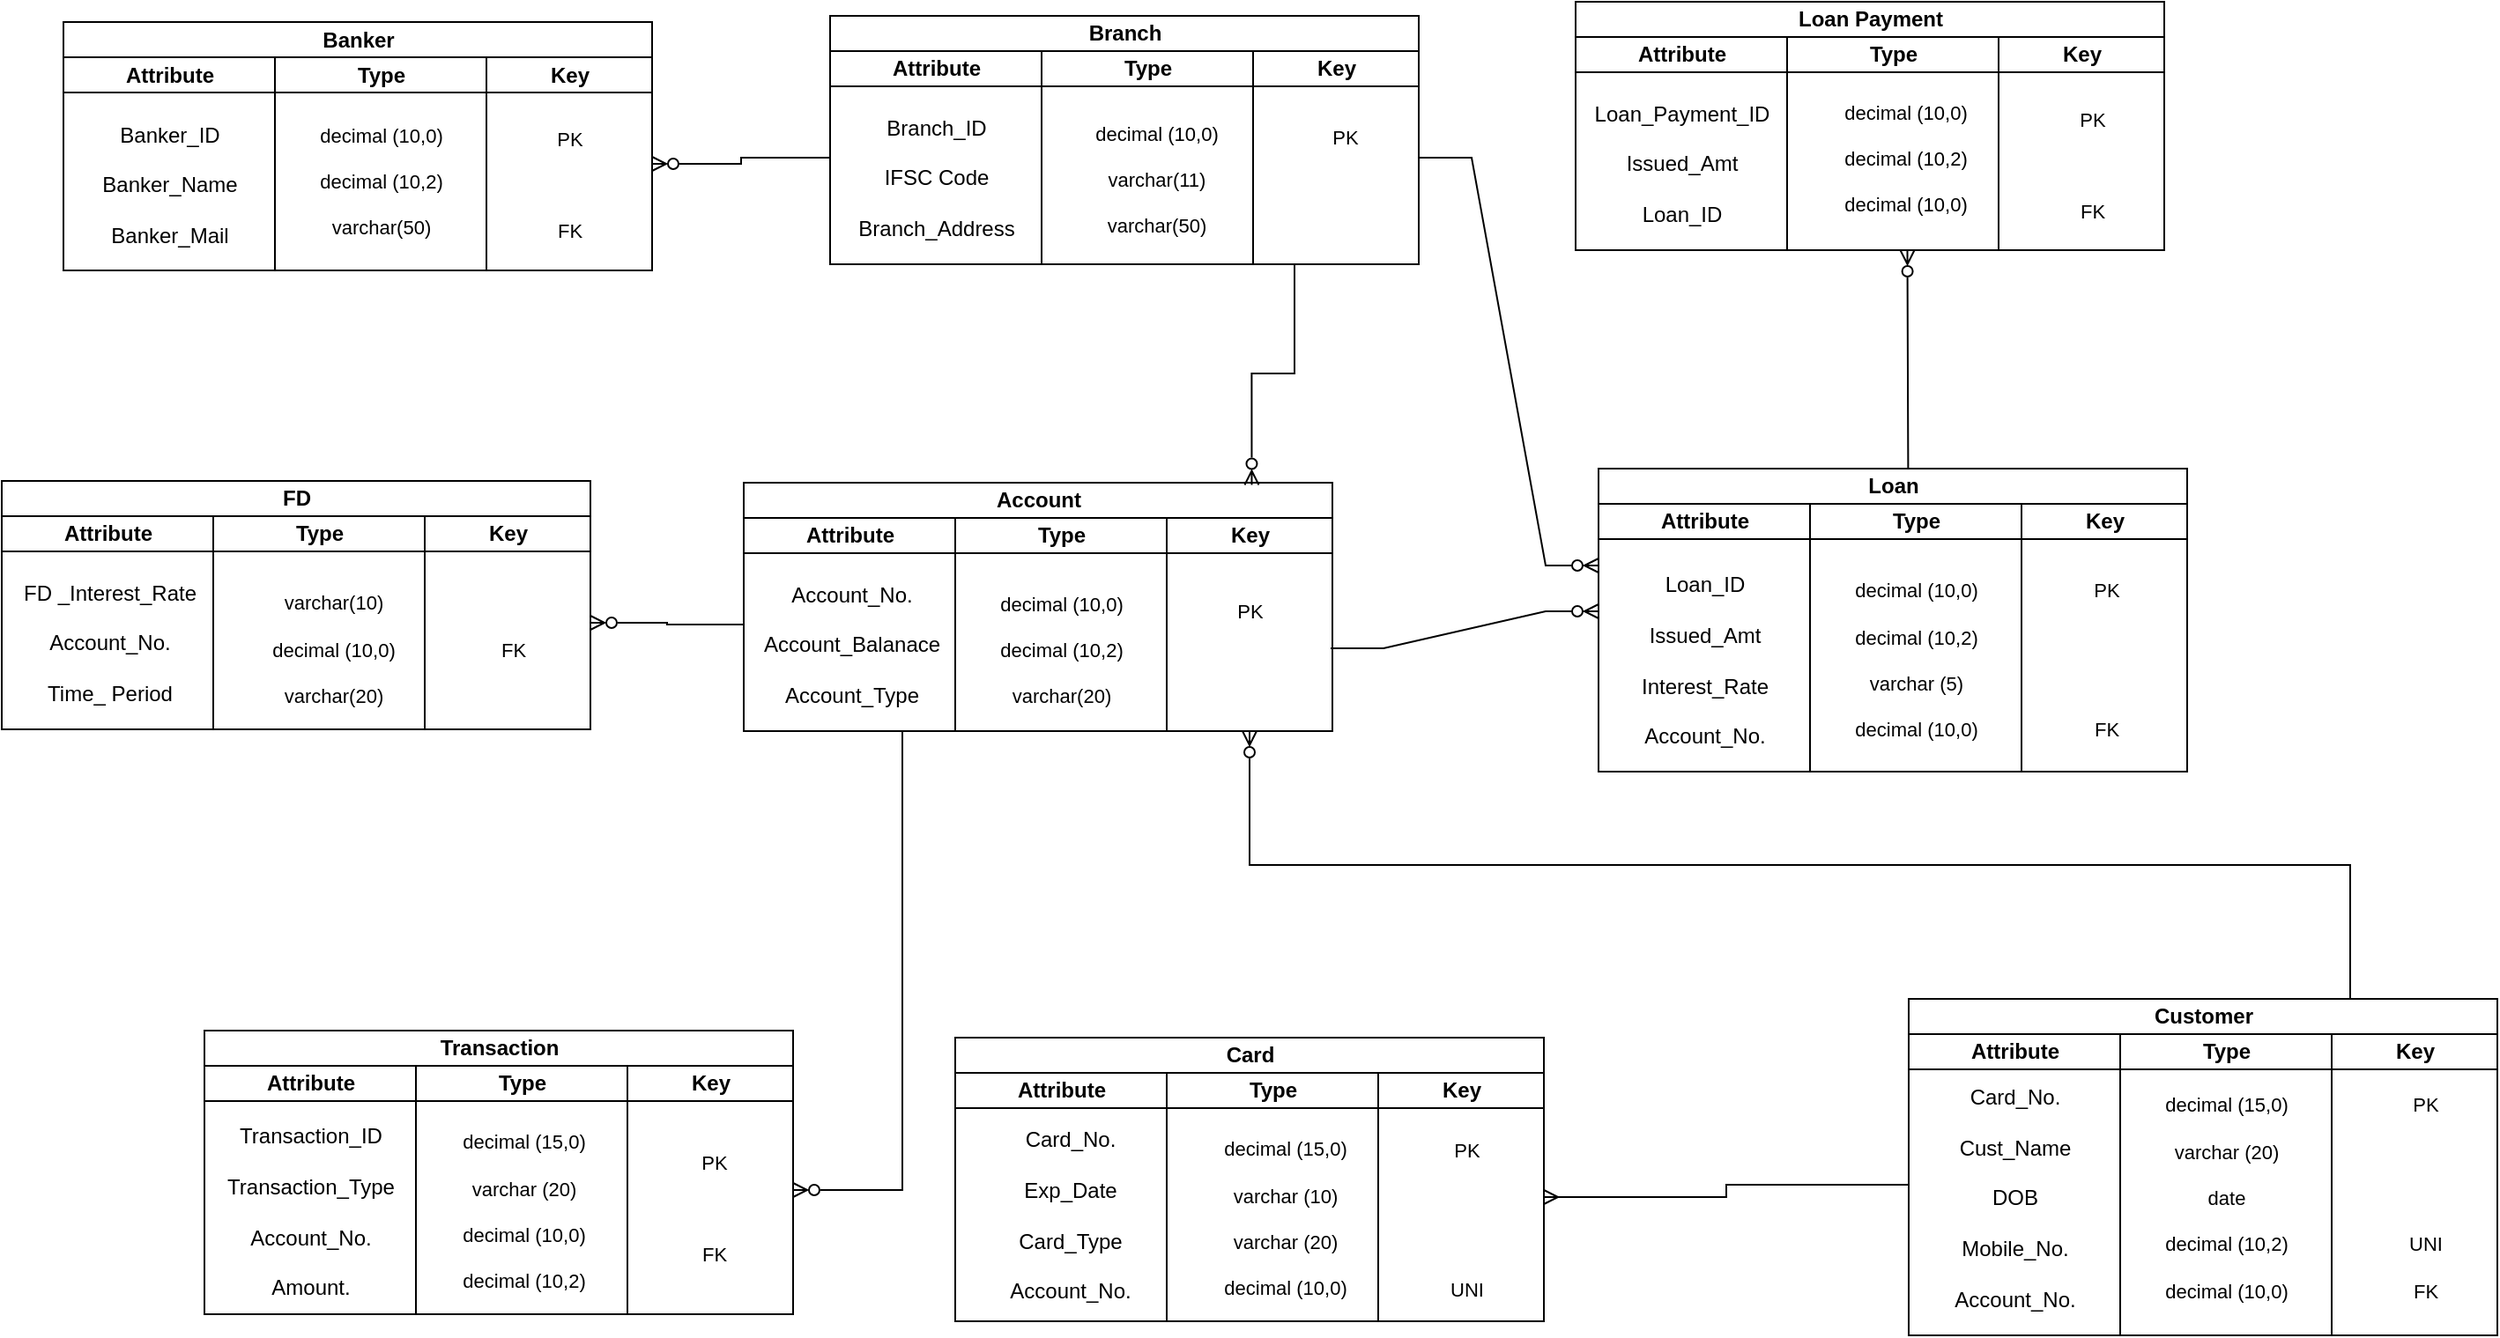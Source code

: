 <mxfile version="24.0.5" type="device">
  <diagram id="C5RBs43oDa-KdzZeNtuy" name="Page-1">
    <mxGraphModel dx="1690" dy="697" grid="0" gridSize="10" guides="1" tooltips="1" connect="1" arrows="1" fold="1" page="0" pageScale="1" pageWidth="827" pageHeight="1169" math="0" shadow="0">
      <root>
        <mxCell id="WIyWlLk6GJQsqaUBKTNV-0" />
        <mxCell id="WIyWlLk6GJQsqaUBKTNV-1" parent="WIyWlLk6GJQsqaUBKTNV-0" />
        <mxCell id="0r7_CNE3_mGVW6OjbmH6-103" style="edgeStyle=orthogonalEdgeStyle;rounded=0;orthogonalLoop=1;jettySize=auto;html=1;exitX=0.75;exitY=0;exitDx=0;exitDy=0;entryX=0.5;entryY=1;entryDx=0;entryDy=0;endArrow=ERzeroToMany;endFill=0;" parent="WIyWlLk6GJQsqaUBKTNV-1" source="0r7_CNE3_mGVW6OjbmH6-127" target="0r7_CNE3_mGVW6OjbmH6-98" edge="1">
          <mxGeometry relative="1" as="geometry">
            <mxPoint x="1058.0" y="590" as="sourcePoint" />
          </mxGeometry>
        </mxCell>
        <mxCell id="eulJS1z6C6hF32rQPu2G-5" value="" style="edgeStyle=entityRelationEdgeStyle;fontSize=12;html=1;endArrow=ERzeroToMany;endFill=1;rounded=0;entryX=0;entryY=0.5;entryDx=0;entryDy=0;exitX=1;exitY=0.5;exitDx=0;exitDy=0;" parent="WIyWlLk6GJQsqaUBKTNV-1" source="0r7_CNE3_mGVW6OjbmH6-78" edge="1">
          <mxGeometry width="100" height="100" relative="1" as="geometry">
            <mxPoint x="669" y="105" as="sourcePoint" />
            <mxPoint x="800" y="335.0" as="targetPoint" />
          </mxGeometry>
        </mxCell>
        <mxCell id="eulJS1z6C6hF32rQPu2G-9" value="" style="edgeStyle=entityRelationEdgeStyle;fontSize=12;html=1;endArrow=ERzeroToMany;endFill=1;rounded=0;entryX=0;entryY=0.5;entryDx=0;entryDy=0;" parent="WIyWlLk6GJQsqaUBKTNV-1" edge="1">
          <mxGeometry width="100" height="100" relative="1" as="geometry">
            <mxPoint x="648" y="382" as="sourcePoint" />
            <mxPoint x="800" y="361" as="targetPoint" />
            <Array as="points">
              <mxPoint x="530" y="430" />
              <mxPoint x="450" y="340" />
            </Array>
          </mxGeometry>
        </mxCell>
        <mxCell id="0r7_CNE3_mGVW6OjbmH6-21" style="edgeStyle=orthogonalEdgeStyle;rounded=0;orthogonalLoop=1;jettySize=auto;html=1;exitX=1;exitY=0.5;exitDx=0;exitDy=0;entryX=0.75;entryY=1;entryDx=0;entryDy=0;endArrow=ERzeroToMany;endFill=0;" parent="WIyWlLk6GJQsqaUBKTNV-1" edge="1">
          <mxGeometry relative="1" as="geometry">
            <mxPoint x="952.0" y="309" as="sourcePoint" />
            <mxPoint x="975.25" y="156" as="targetPoint" />
          </mxGeometry>
        </mxCell>
        <mxCell id="0r7_CNE3_mGVW6OjbmH6-69" value="Banker" style="swimlane;childLayout=stackLayout;resizeParent=1;resizeParentMax=0;startSize=20;html=1;" parent="WIyWlLk6GJQsqaUBKTNV-1" vertex="1">
          <mxGeometry x="-71" y="26.5" width="334" height="141" as="geometry" />
        </mxCell>
        <mxCell id="0r7_CNE3_mGVW6OjbmH6-70" value="Attribute" style="swimlane;startSize=20;html=1;" parent="0r7_CNE3_mGVW6OjbmH6-69" vertex="1">
          <mxGeometry y="20" width="120" height="121" as="geometry" />
        </mxCell>
        <mxCell id="0r7_CNE3_mGVW6OjbmH6-73" value="Banker_ID&lt;br style=&quot;border-color: var(--border-color);&quot;&gt;&lt;br style=&quot;border-color: var(--border-color);&quot;&gt;Banker_Name&lt;br style=&quot;border-color: var(--border-color);&quot;&gt;&lt;br style=&quot;border-color: var(--border-color);&quot;&gt;Banker_Mail" style="text;html=1;align=center;verticalAlign=middle;resizable=0;points=[];autosize=1;strokeColor=none;fillColor=none;" parent="0r7_CNE3_mGVW6OjbmH6-70" vertex="1">
          <mxGeometry x="12.5" y="30" width="95" height="84" as="geometry" />
        </mxCell>
        <mxCell id="0r7_CNE3_mGVW6OjbmH6-71" value="Type" style="swimlane;startSize=20;html=1;" parent="0r7_CNE3_mGVW6OjbmH6-69" vertex="1">
          <mxGeometry x="120" y="20" width="120" height="121" as="geometry" />
        </mxCell>
        <mxCell id="0r7_CNE3_mGVW6OjbmH6-137" value="decimal (10,0)&lt;br&gt;&lt;br&gt;decimal (10,2)&lt;br&gt;&lt;br&gt;varchar(50)" style="text;html=1;align=center;verticalAlign=middle;resizable=0;points=[];autosize=1;strokeColor=none;fillColor=none;fontSize=11;fontFamily=Helvetica;fontColor=default;" parent="0r7_CNE3_mGVW6OjbmH6-71" vertex="1">
          <mxGeometry x="16" y="31.5" width="88" height="78" as="geometry" />
        </mxCell>
        <mxCell id="0r7_CNE3_mGVW6OjbmH6-72" value="Key" style="swimlane;startSize=20;html=1;" parent="0r7_CNE3_mGVW6OjbmH6-69" vertex="1">
          <mxGeometry x="240" y="20" width="94" height="121" as="geometry" />
        </mxCell>
        <mxCell id="0r7_CNE3_mGVW6OjbmH6-138" value="PK&lt;br&gt;&lt;br&gt;&lt;br&gt;&lt;br&gt;FK" style="text;html=1;align=center;verticalAlign=middle;resizable=0;points=[];autosize=1;strokeColor=none;fillColor=none;fontSize=11;fontFamily=Helvetica;fontColor=default;" parent="0r7_CNE3_mGVW6OjbmH6-72" vertex="1">
          <mxGeometry x="30.5" y="34" width="33" height="77" as="geometry" />
        </mxCell>
        <mxCell id="0r7_CNE3_mGVW6OjbmH6-74" value="Branch" style="swimlane;childLayout=stackLayout;resizeParent=1;resizeParentMax=0;startSize=20;html=1;" parent="WIyWlLk6GJQsqaUBKTNV-1" vertex="1">
          <mxGeometry x="364" y="23" width="334" height="141" as="geometry" />
        </mxCell>
        <mxCell id="0r7_CNE3_mGVW6OjbmH6-75" value="Attribute" style="swimlane;startSize=20;html=1;" parent="0r7_CNE3_mGVW6OjbmH6-74" vertex="1">
          <mxGeometry y="20" width="120" height="121" as="geometry" />
        </mxCell>
        <mxCell id="0r7_CNE3_mGVW6OjbmH6-76" value="&lt;span style=&quot;border-color: var(--border-color);&quot;&gt;&lt;font style=&quot;border-color: var(--border-color);&quot;&gt;Branch_ID&lt;/font&gt;&lt;/span&gt;&lt;br style=&quot;border-color: var(--border-color);&quot;&gt;&lt;br style=&quot;border-color: var(--border-color);&quot;&gt;IFSC Code&lt;br style=&quot;border-color: var(--border-color);&quot;&gt;&lt;br style=&quot;border-color: var(--border-color);&quot;&gt;Branch_Address" style="text;html=1;align=center;verticalAlign=middle;resizable=0;points=[];autosize=1;strokeColor=none;fillColor=none;" parent="0r7_CNE3_mGVW6OjbmH6-75" vertex="1">
          <mxGeometry x="6.5" y="31" width="107" height="82" as="geometry" />
        </mxCell>
        <mxCell id="0r7_CNE3_mGVW6OjbmH6-77" value="Type" style="swimlane;startSize=20;html=1;" parent="0r7_CNE3_mGVW6OjbmH6-74" vertex="1">
          <mxGeometry x="120" y="20" width="120" height="121" as="geometry" />
        </mxCell>
        <mxCell id="0r7_CNE3_mGVW6OjbmH6-139" value="decimal (10,0)&lt;br style=&quot;border-color: var(--border-color);&quot;&gt;&lt;br style=&quot;border-color: var(--border-color);&quot;&gt;varchar(11)&lt;br style=&quot;border-color: var(--border-color);&quot;&gt;&lt;br style=&quot;border-color: var(--border-color);&quot;&gt;varchar(50)" style="text;html=1;align=center;verticalAlign=middle;resizable=0;points=[];autosize=1;strokeColor=none;fillColor=none;fontSize=11;fontFamily=Helvetica;fontColor=default;" parent="0r7_CNE3_mGVW6OjbmH6-77" vertex="1">
          <mxGeometry x="21" y="33.5" width="88" height="78" as="geometry" />
        </mxCell>
        <mxCell id="0r7_CNE3_mGVW6OjbmH6-78" value="Key" style="swimlane;startSize=20;html=1;" parent="0r7_CNE3_mGVW6OjbmH6-74" vertex="1">
          <mxGeometry x="240" y="20" width="94" height="121" as="geometry" />
        </mxCell>
        <mxCell id="0r7_CNE3_mGVW6OjbmH6-140" value="PK" style="text;html=1;align=center;verticalAlign=middle;resizable=0;points=[];autosize=1;strokeColor=none;fillColor=none;fontSize=11;fontFamily=Helvetica;fontColor=default;" parent="0r7_CNE3_mGVW6OjbmH6-78" vertex="1">
          <mxGeometry x="35" y="36.5" width="33" height="25" as="geometry" />
        </mxCell>
        <mxCell id="0r7_CNE3_mGVW6OjbmH6-81" style="edgeStyle=orthogonalEdgeStyle;rounded=0;orthogonalLoop=1;jettySize=auto;html=1;exitX=0;exitY=0.5;exitDx=0;exitDy=0;entryX=1;entryY=0.5;entryDx=0;entryDy=0;endArrow=ERzeroToMany;endFill=0;" parent="WIyWlLk6GJQsqaUBKTNV-1" source="0r7_CNE3_mGVW6OjbmH6-75" target="0r7_CNE3_mGVW6OjbmH6-72" edge="1">
          <mxGeometry relative="1" as="geometry" />
        </mxCell>
        <mxCell id="0r7_CNE3_mGVW6OjbmH6-82" value="Loan Payment" style="swimlane;childLayout=stackLayout;resizeParent=1;resizeParentMax=0;startSize=20;html=1;" parent="WIyWlLk6GJQsqaUBKTNV-1" vertex="1">
          <mxGeometry x="787" y="15" width="334" height="141" as="geometry" />
        </mxCell>
        <mxCell id="0r7_CNE3_mGVW6OjbmH6-83" value="Attribute" style="swimlane;startSize=20;html=1;" parent="0r7_CNE3_mGVW6OjbmH6-82" vertex="1">
          <mxGeometry y="20" width="120" height="121" as="geometry" />
        </mxCell>
        <mxCell id="0r7_CNE3_mGVW6OjbmH6-84" value="&lt;span style=&quot;border-color: var(--border-color);&quot;&gt;Loan_Payment_ID&lt;/span&gt;&lt;br style=&quot;border-color: var(--border-color);&quot;&gt;&lt;br style=&quot;border-color: var(--border-color);&quot;&gt;Issued_Amt&lt;br style=&quot;border-color: var(--border-color);&quot;&gt;&lt;br style=&quot;border-color: var(--border-color);&quot;&gt;Loan_ID" style="text;html=1;align=center;verticalAlign=middle;resizable=0;points=[];autosize=1;strokeColor=none;fillColor=none;" parent="0r7_CNE3_mGVW6OjbmH6-83" vertex="1">
          <mxGeometry x="1.5" y="31" width="117" height="82" as="geometry" />
        </mxCell>
        <mxCell id="0r7_CNE3_mGVW6OjbmH6-85" value="Type" style="swimlane;startSize=20;html=1;" parent="0r7_CNE3_mGVW6OjbmH6-82" vertex="1">
          <mxGeometry x="120" y="20" width="120" height="121" as="geometry" />
        </mxCell>
        <mxCell id="0r7_CNE3_mGVW6OjbmH6-141" value="decimal (10,0)&lt;br style=&quot;border-color: var(--border-color);&quot;&gt;&lt;br style=&quot;border-color: var(--border-color);&quot;&gt;decimal (10,2)&lt;br style=&quot;border-color: var(--border-color);&quot;&gt;&lt;br style=&quot;border-color: var(--border-color);&quot;&gt;decimal (10,0)" style="text;html=1;align=center;verticalAlign=middle;resizable=0;points=[];autosize=1;strokeColor=none;fillColor=none;fontSize=11;fontFamily=Helvetica;fontColor=default;" parent="0r7_CNE3_mGVW6OjbmH6-85" vertex="1">
          <mxGeometry x="23" y="29.5" width="88" height="78" as="geometry" />
        </mxCell>
        <mxCell id="0r7_CNE3_mGVW6OjbmH6-86" value="Key" style="swimlane;startSize=20;html=1;" parent="0r7_CNE3_mGVW6OjbmH6-82" vertex="1">
          <mxGeometry x="240" y="20" width="94" height="121" as="geometry" />
        </mxCell>
        <mxCell id="0r7_CNE3_mGVW6OjbmH6-144" value="PK&lt;br style=&quot;border-color: var(--border-color);&quot;&gt;&lt;br style=&quot;border-color: var(--border-color);&quot;&gt;&lt;br style=&quot;border-color: var(--border-color);&quot;&gt;&lt;br style=&quot;border-color: var(--border-color);&quot;&gt;FK" style="text;html=1;align=center;verticalAlign=middle;resizable=0;points=[];autosize=1;strokeColor=none;fillColor=none;fontSize=11;fontFamily=Helvetica;fontColor=default;" parent="0r7_CNE3_mGVW6OjbmH6-86" vertex="1">
          <mxGeometry x="36" y="34" width="33" height="77" as="geometry" />
        </mxCell>
        <mxCell id="0r7_CNE3_mGVW6OjbmH6-87" value="FD" style="swimlane;childLayout=stackLayout;resizeParent=1;resizeParentMax=0;startSize=20;html=1;" parent="WIyWlLk6GJQsqaUBKTNV-1" vertex="1">
          <mxGeometry x="-106" y="287" width="334" height="141" as="geometry" />
        </mxCell>
        <mxCell id="0r7_CNE3_mGVW6OjbmH6-88" value="Attribute" style="swimlane;startSize=20;html=1;" parent="0r7_CNE3_mGVW6OjbmH6-87" vertex="1">
          <mxGeometry y="20" width="120" height="121" as="geometry" />
        </mxCell>
        <mxCell id="0r7_CNE3_mGVW6OjbmH6-89" value="FD _Interest_Rate&lt;br style=&quot;border-color: var(--border-color);&quot;&gt;&lt;br style=&quot;border-color: var(--border-color);&quot;&gt;Account_No.&lt;br style=&quot;border-color: var(--border-color);&quot;&gt;&lt;br style=&quot;border-color: var(--border-color);&quot;&gt;Time_ Period" style="text;html=1;align=center;verticalAlign=middle;resizable=0;points=[];autosize=1;strokeColor=none;fillColor=none;" parent="0r7_CNE3_mGVW6OjbmH6-88" vertex="1">
          <mxGeometry x="2.5" y="30" width="116" height="84" as="geometry" />
        </mxCell>
        <mxCell id="0r7_CNE3_mGVW6OjbmH6-90" value="Type" style="swimlane;startSize=20;html=1;" parent="0r7_CNE3_mGVW6OjbmH6-87" vertex="1">
          <mxGeometry x="120" y="20" width="120" height="121" as="geometry" />
        </mxCell>
        <mxCell id="0r7_CNE3_mGVW6OjbmH6-153" value="&lt;br style=&quot;border-color: var(--border-color);&quot;&gt;varchar(10)&lt;br&gt;&lt;br style=&quot;border-color: var(--border-color);&quot;&gt;decimal (10,0)&lt;br&gt;&lt;br style=&quot;border-color: var(--border-color);&quot;&gt;varchar(20)" style="text;html=1;align=center;verticalAlign=middle;resizable=0;points=[];autosize=1;strokeColor=none;fillColor=none;fontSize=11;fontFamily=Helvetica;fontColor=default;" parent="0r7_CNE3_mGVW6OjbmH6-90" vertex="1">
          <mxGeometry x="23.5" y="23" width="88" height="91" as="geometry" />
        </mxCell>
        <mxCell id="0r7_CNE3_mGVW6OjbmH6-91" value="Key" style="swimlane;startSize=20;html=1;" parent="0r7_CNE3_mGVW6OjbmH6-87" vertex="1">
          <mxGeometry x="240" y="20" width="94" height="121" as="geometry" />
        </mxCell>
        <mxCell id="0r7_CNE3_mGVW6OjbmH6-154" value="FK" style="text;html=1;align=center;verticalAlign=middle;resizable=0;points=[];autosize=1;strokeColor=none;fillColor=none;fontSize=11;fontFamily=Helvetica;fontColor=default;" parent="0r7_CNE3_mGVW6OjbmH6-91" vertex="1">
          <mxGeometry x="34" y="63.5" width="32" height="25" as="geometry" />
        </mxCell>
        <mxCell id="0r7_CNE3_mGVW6OjbmH6-94" value="Account" style="swimlane;childLayout=stackLayout;resizeParent=1;resizeParentMax=0;startSize=20;html=1;" parent="WIyWlLk6GJQsqaUBKTNV-1" vertex="1">
          <mxGeometry x="315" y="288" width="334" height="141" as="geometry" />
        </mxCell>
        <mxCell id="0r7_CNE3_mGVW6OjbmH6-95" value="Attribute" style="swimlane;startSize=20;html=1;" parent="0r7_CNE3_mGVW6OjbmH6-94" vertex="1">
          <mxGeometry y="20" width="120" height="121" as="geometry" />
        </mxCell>
        <mxCell id="0r7_CNE3_mGVW6OjbmH6-96" value="&lt;span style=&quot;border-color: var(--border-color);&quot;&gt;Account_No&lt;/span&gt;.&lt;br style=&quot;border-color: var(--border-color);&quot;&gt;&lt;br style=&quot;border-color: var(--border-color);&quot;&gt;Account_Balanace&lt;br style=&quot;border-color: var(--border-color);&quot;&gt;&lt;br style=&quot;border-color: var(--border-color);&quot;&gt;Account_Type" style="text;html=1;align=center;verticalAlign=middle;resizable=0;points=[];autosize=1;strokeColor=none;fillColor=none;" parent="0r7_CNE3_mGVW6OjbmH6-95" vertex="1">
          <mxGeometry x="1.5" y="31" width="118" height="82" as="geometry" />
        </mxCell>
        <mxCell id="0r7_CNE3_mGVW6OjbmH6-97" value="Type" style="swimlane;startSize=20;html=1;" parent="0r7_CNE3_mGVW6OjbmH6-94" vertex="1">
          <mxGeometry x="120" y="20" width="120" height="121" as="geometry" />
        </mxCell>
        <mxCell id="0r7_CNE3_mGVW6OjbmH6-149" value="decimal (10,0)&lt;br style=&quot;border-color: var(--border-color);&quot;&gt;&lt;br style=&quot;border-color: var(--border-color);&quot;&gt;decimal (10,2)&lt;br style=&quot;border-color: var(--border-color);&quot;&gt;&lt;br style=&quot;border-color: var(--border-color);&quot;&gt;varchar(20)" style="text;html=1;align=center;verticalAlign=middle;resizable=0;points=[];autosize=1;strokeColor=none;fillColor=none;fontSize=11;fontFamily=Helvetica;fontColor=default;" parent="0r7_CNE3_mGVW6OjbmH6-97" vertex="1">
          <mxGeometry x="16" y="36" width="88" height="78" as="geometry" />
        </mxCell>
        <mxCell id="0r7_CNE3_mGVW6OjbmH6-98" value="Key" style="swimlane;startSize=20;html=1;" parent="0r7_CNE3_mGVW6OjbmH6-94" vertex="1">
          <mxGeometry x="240" y="20" width="94" height="121" as="geometry" />
        </mxCell>
        <mxCell id="0r7_CNE3_mGVW6OjbmH6-150" value="PK" style="text;html=1;align=center;verticalAlign=middle;resizable=0;points=[];autosize=1;strokeColor=none;fillColor=none;fontSize=11;fontFamily=Helvetica;fontColor=default;" parent="0r7_CNE3_mGVW6OjbmH6-98" vertex="1">
          <mxGeometry x="30.5" y="40" width="33" height="25" as="geometry" />
        </mxCell>
        <mxCell id="0r7_CNE3_mGVW6OjbmH6-99" style="edgeStyle=orthogonalEdgeStyle;rounded=0;orthogonalLoop=1;jettySize=auto;html=1;exitX=0.25;exitY=1;exitDx=0;exitDy=0;entryX=0.863;entryY=0.009;entryDx=0;entryDy=0;entryPerimeter=0;endArrow=ERzeroToMany;endFill=0;" parent="WIyWlLk6GJQsqaUBKTNV-1" source="0r7_CNE3_mGVW6OjbmH6-78" target="0r7_CNE3_mGVW6OjbmH6-94" edge="1">
          <mxGeometry relative="1" as="geometry" />
        </mxCell>
        <mxCell id="0r7_CNE3_mGVW6OjbmH6-106" style="edgeStyle=orthogonalEdgeStyle;rounded=0;orthogonalLoop=1;jettySize=auto;html=1;exitX=0;exitY=0.5;exitDx=0;exitDy=0;entryX=1;entryY=0.5;entryDx=0;entryDy=0;endArrow=ERzeroToMany;endFill=0;" parent="WIyWlLk6GJQsqaUBKTNV-1" source="0r7_CNE3_mGVW6OjbmH6-95" target="0r7_CNE3_mGVW6OjbmH6-91" edge="1">
          <mxGeometry relative="1" as="geometry" />
        </mxCell>
        <mxCell id="0r7_CNE3_mGVW6OjbmH6-109" value="Loan" style="swimlane;childLayout=stackLayout;resizeParent=1;resizeParentMax=0;startSize=20;html=1;" parent="WIyWlLk6GJQsqaUBKTNV-1" vertex="1">
          <mxGeometry x="800" y="280" width="334" height="172" as="geometry" />
        </mxCell>
        <mxCell id="0r7_CNE3_mGVW6OjbmH6-110" value="Attribute" style="swimlane;startSize=20;html=1;" parent="0r7_CNE3_mGVW6OjbmH6-109" vertex="1">
          <mxGeometry y="20" width="120" height="152" as="geometry" />
        </mxCell>
        <mxCell id="0r7_CNE3_mGVW6OjbmH6-111" value="&lt;span style=&quot;border-color: var(--border-color);&quot;&gt;Loan_ID&lt;/span&gt;&lt;br style=&quot;border-color: var(--border-color);&quot;&gt;&lt;br style=&quot;border-color: var(--border-color);&quot;&gt;Issued_Amt&lt;br style=&quot;border-color: var(--border-color);&quot;&gt;&lt;br style=&quot;border-color: var(--border-color);&quot;&gt;Interest_Rate&lt;br style=&quot;border-color: var(--border-color);&quot;&gt;&lt;br style=&quot;border-color: var(--border-color);&quot;&gt;Account_No." style="text;html=1;align=center;verticalAlign=middle;resizable=0;points=[];autosize=1;strokeColor=none;fillColor=none;" parent="0r7_CNE3_mGVW6OjbmH6-110" vertex="1">
          <mxGeometry x="15" y="34" width="90" height="110" as="geometry" />
        </mxCell>
        <mxCell id="0r7_CNE3_mGVW6OjbmH6-112" value="Type" style="swimlane;startSize=20;html=1;" parent="0r7_CNE3_mGVW6OjbmH6-109" vertex="1">
          <mxGeometry x="120" y="20" width="120" height="152" as="geometry" />
        </mxCell>
        <mxCell id="0r7_CNE3_mGVW6OjbmH6-145" value="decimal (10,0)&lt;br style=&quot;border-color: var(--border-color);&quot;&gt;&lt;br style=&quot;border-color: var(--border-color);&quot;&gt;decimal (10,2)&lt;br&gt;&lt;br&gt;varchar (5)&lt;br style=&quot;border-color: var(--border-color);&quot;&gt;&lt;br style=&quot;border-color: var(--border-color);&quot;&gt;decimal (10,0)" style="text;html=1;align=center;verticalAlign=middle;resizable=0;points=[];autosize=1;strokeColor=none;fillColor=none;fontSize=11;fontFamily=Helvetica;fontColor=default;" parent="0r7_CNE3_mGVW6OjbmH6-112" vertex="1">
          <mxGeometry x="16" y="36.5" width="88" height="104" as="geometry" />
        </mxCell>
        <mxCell id="0r7_CNE3_mGVW6OjbmH6-113" value="Key" style="swimlane;startSize=20;html=1;" parent="0r7_CNE3_mGVW6OjbmH6-109" vertex="1">
          <mxGeometry x="240" y="20" width="94" height="152" as="geometry" />
        </mxCell>
        <mxCell id="0r7_CNE3_mGVW6OjbmH6-146" value="PK&lt;br style=&quot;border-color: var(--border-color);&quot;&gt;&lt;br style=&quot;border-color: var(--border-color);&quot;&gt;&lt;br style=&quot;border-color: var(--border-color);&quot;&gt;&lt;br&gt;&lt;br&gt;&lt;br style=&quot;border-color: var(--border-color);&quot;&gt;FK" style="text;html=1;align=center;verticalAlign=middle;resizable=0;points=[];autosize=1;strokeColor=none;fillColor=none;fontSize=11;fontFamily=Helvetica;fontColor=default;" parent="0r7_CNE3_mGVW6OjbmH6-113" vertex="1">
          <mxGeometry x="31" y="37.5" width="33" height="103" as="geometry" />
        </mxCell>
        <mxCell id="0r7_CNE3_mGVW6OjbmH6-114" value="Transaction" style="swimlane;childLayout=stackLayout;resizeParent=1;resizeParentMax=0;startSize=20;html=1;" parent="WIyWlLk6GJQsqaUBKTNV-1" vertex="1">
          <mxGeometry x="9" y="599" width="334" height="161" as="geometry" />
        </mxCell>
        <mxCell id="0r7_CNE3_mGVW6OjbmH6-115" value="Attribute" style="swimlane;startSize=20;html=1;" parent="0r7_CNE3_mGVW6OjbmH6-114" vertex="1">
          <mxGeometry y="20" width="120" height="141" as="geometry" />
        </mxCell>
        <mxCell id="0r7_CNE3_mGVW6OjbmH6-116" value="Transaction_ID&lt;br&gt;&lt;br style=&quot;border-color: var(--border-color);&quot;&gt;Transaction_Type&lt;br style=&quot;border-color: var(--border-color);&quot;&gt;&lt;br style=&quot;border-color: var(--border-color);&quot;&gt;Account_No.&lt;br style=&quot;border-color: var(--border-color);&quot;&gt;&lt;br style=&quot;border-color: var(--border-color);&quot;&gt;Amount." style="text;html=1;align=center;verticalAlign=middle;resizable=0;points=[];autosize=1;strokeColor=none;fillColor=none;" parent="0r7_CNE3_mGVW6OjbmH6-115" vertex="1">
          <mxGeometry x="3.5" y="26" width="113" height="113" as="geometry" />
        </mxCell>
        <mxCell id="0r7_CNE3_mGVW6OjbmH6-117" value="Type" style="swimlane;startSize=20;html=1;" parent="0r7_CNE3_mGVW6OjbmH6-114" vertex="1">
          <mxGeometry x="120" y="20" width="120" height="141" as="geometry" />
        </mxCell>
        <mxCell id="0r7_CNE3_mGVW6OjbmH6-155" value="decimal (15,0)&lt;br style=&quot;border-color: var(--border-color);&quot;&gt;&lt;br style=&quot;border-color: var(--border-color);&quot;&gt;varchar (20)&lt;br style=&quot;border-color: var(--border-color);&quot;&gt;&lt;br style=&quot;border-color: var(--border-color);&quot;&gt;decimal (10,0)&lt;br style=&quot;border-color: var(--border-color);&quot;&gt;&lt;br style=&quot;border-color: var(--border-color);&quot;&gt;decimal (10,2)" style="text;html=1;align=center;verticalAlign=middle;resizable=0;points=[];autosize=1;strokeColor=none;fillColor=none;fontSize=11;fontFamily=Helvetica;fontColor=default;" parent="0r7_CNE3_mGVW6OjbmH6-117" vertex="1">
          <mxGeometry x="16.5" y="30.5" width="88" height="104" as="geometry" />
        </mxCell>
        <mxCell id="0r7_CNE3_mGVW6OjbmH6-118" value="Key" style="swimlane;startSize=20;html=1;" parent="0r7_CNE3_mGVW6OjbmH6-114" vertex="1">
          <mxGeometry x="240" y="20" width="94" height="141" as="geometry" />
        </mxCell>
        <mxCell id="0r7_CNE3_mGVW6OjbmH6-157" value="PK&lt;br style=&quot;border-color: var(--border-color);&quot;&gt;&lt;br style=&quot;border-color: var(--border-color);&quot;&gt;&lt;br style=&quot;border-color: var(--border-color);&quot;&gt;&lt;br style=&quot;border-color: var(--border-color);&quot;&gt;FK&lt;br style=&quot;border-color: var(--border-color);&quot;&gt;" style="text;html=1;align=center;verticalAlign=middle;resizable=0;points=[];autosize=1;strokeColor=none;fillColor=none;fontSize=11;fontFamily=Helvetica;fontColor=default;" parent="0r7_CNE3_mGVW6OjbmH6-118" vertex="1">
          <mxGeometry x="32" y="42" width="33" height="77" as="geometry" />
        </mxCell>
        <mxCell id="0r7_CNE3_mGVW6OjbmH6-119" style="edgeStyle=orthogonalEdgeStyle;rounded=0;orthogonalLoop=1;jettySize=auto;html=1;exitX=0.75;exitY=1;exitDx=0;exitDy=0;entryX=1;entryY=0.5;entryDx=0;entryDy=0;endArrow=ERzeroToMany;endFill=0;" parent="WIyWlLk6GJQsqaUBKTNV-1" source="0r7_CNE3_mGVW6OjbmH6-95" target="0r7_CNE3_mGVW6OjbmH6-118" edge="1">
          <mxGeometry relative="1" as="geometry" />
        </mxCell>
        <mxCell id="0r7_CNE3_mGVW6OjbmH6-121" value="Card" style="swimlane;childLayout=stackLayout;resizeParent=1;resizeParentMax=0;startSize=20;html=1;" parent="WIyWlLk6GJQsqaUBKTNV-1" vertex="1">
          <mxGeometry x="435" y="603" width="334" height="161" as="geometry" />
        </mxCell>
        <mxCell id="0r7_CNE3_mGVW6OjbmH6-122" value="Attribute" style="swimlane;startSize=20;html=1;" parent="0r7_CNE3_mGVW6OjbmH6-121" vertex="1">
          <mxGeometry y="20" width="120" height="141" as="geometry" />
        </mxCell>
        <mxCell id="0r7_CNE3_mGVW6OjbmH6-123" value="Card_No.&lt;br&gt;&lt;br style=&quot;border-color: var(--border-color);&quot;&gt;Exp_Date&lt;br&gt;&lt;br style=&quot;border-color: var(--border-color);&quot;&gt;Card_Type&lt;br&gt;&lt;br style=&quot;border-color: var(--border-color);&quot;&gt;Account_No." style="text;html=1;align=center;verticalAlign=middle;resizable=0;points=[];autosize=1;strokeColor=none;fillColor=none;" parent="0r7_CNE3_mGVW6OjbmH6-122" vertex="1">
          <mxGeometry x="21" y="26" width="87" height="110" as="geometry" />
        </mxCell>
        <mxCell id="0r7_CNE3_mGVW6OjbmH6-124" value="Type" style="swimlane;startSize=20;html=1;" parent="0r7_CNE3_mGVW6OjbmH6-121" vertex="1">
          <mxGeometry x="120" y="20" width="120" height="141" as="geometry" />
        </mxCell>
        <mxCell id="0r7_CNE3_mGVW6OjbmH6-147" value="decimal (15,0)&lt;br style=&quot;border-color: var(--border-color);&quot;&gt;&lt;br style=&quot;border-color: var(--border-color);&quot;&gt;varchar (10)&lt;br&gt;&lt;br style=&quot;border-color: var(--border-color);&quot;&gt;varchar (20)&lt;br style=&quot;border-color: var(--border-color);&quot;&gt;&lt;br style=&quot;border-color: var(--border-color);&quot;&gt;decimal (10,0)" style="text;html=1;align=center;verticalAlign=middle;resizable=0;points=[];autosize=1;strokeColor=none;fillColor=none;fontSize=11;fontFamily=Helvetica;fontColor=default;" parent="0r7_CNE3_mGVW6OjbmH6-124" vertex="1">
          <mxGeometry x="23" y="31" width="88" height="104" as="geometry" />
        </mxCell>
        <mxCell id="0r7_CNE3_mGVW6OjbmH6-125" value="Key" style="swimlane;startSize=20;html=1;" parent="0r7_CNE3_mGVW6OjbmH6-121" vertex="1">
          <mxGeometry x="240" y="20" width="94" height="141" as="geometry" />
        </mxCell>
        <mxCell id="0r7_CNE3_mGVW6OjbmH6-148" value="PK&lt;br style=&quot;border-color: var(--border-color);&quot;&gt;&lt;br style=&quot;border-color: var(--border-color);&quot;&gt;&lt;br style=&quot;border-color: var(--border-color);&quot;&gt;&lt;br style=&quot;border-color: var(--border-color);&quot;&gt;&lt;br style=&quot;border-color: var(--border-color);&quot;&gt;&lt;br style=&quot;border-color: var(--border-color);&quot;&gt;UNI" style="text;html=1;align=center;verticalAlign=middle;resizable=0;points=[];autosize=1;strokeColor=none;fillColor=none;fontSize=11;fontFamily=Helvetica;fontColor=default;" parent="0r7_CNE3_mGVW6OjbmH6-125" vertex="1">
          <mxGeometry x="31" y="32" width="37" height="103" as="geometry" />
        </mxCell>
        <mxCell id="0r7_CNE3_mGVW6OjbmH6-127" value="Customer" style="swimlane;childLayout=stackLayout;resizeParent=1;resizeParentMax=0;startSize=20;html=1;" parent="WIyWlLk6GJQsqaUBKTNV-1" vertex="1">
          <mxGeometry x="976" y="581" width="334" height="191" as="geometry" />
        </mxCell>
        <mxCell id="0r7_CNE3_mGVW6OjbmH6-128" value="Attribute" style="swimlane;startSize=20;html=1;" parent="0r7_CNE3_mGVW6OjbmH6-127" vertex="1">
          <mxGeometry y="20" width="120" height="171" as="geometry" />
        </mxCell>
        <mxCell id="0r7_CNE3_mGVW6OjbmH6-129" value="Card_No.&lt;br&gt;&lt;br style=&quot;border-color: var(--border-color);&quot;&gt;Cust_Name&lt;br&gt;&lt;br style=&quot;border-color: var(--border-color);&quot;&gt;DOB&lt;br&gt;&lt;br&gt;Mobile_No.&lt;br&gt;&lt;br style=&quot;border-color: var(--border-color);&quot;&gt;Account_No." style="text;html=1;align=center;verticalAlign=middle;resizable=0;points=[];autosize=1;strokeColor=none;fillColor=none;" parent="0r7_CNE3_mGVW6OjbmH6-128" vertex="1">
          <mxGeometry x="16.5" y="24" width="87" height="138" as="geometry" />
        </mxCell>
        <mxCell id="0r7_CNE3_mGVW6OjbmH6-130" value="Type" style="swimlane;startSize=20;html=1;" parent="0r7_CNE3_mGVW6OjbmH6-127" vertex="1">
          <mxGeometry x="120" y="20" width="120" height="171" as="geometry" />
        </mxCell>
        <mxCell id="0r7_CNE3_mGVW6OjbmH6-151" value="decimal (15,0)&lt;br&gt;&lt;br&gt;varchar (20)&lt;br&gt;&lt;br style=&quot;border-color: var(--border-color);&quot;&gt;date&lt;br&gt;&lt;br style=&quot;border-color: var(--border-color);&quot;&gt;decimal (10,2)&lt;br style=&quot;border-color: var(--border-color);&quot;&gt;&lt;br style=&quot;border-color: var(--border-color);&quot;&gt;decimal (10,0)" style="text;html=1;align=center;verticalAlign=middle;resizable=0;points=[];autosize=1;strokeColor=none;fillColor=none;fontSize=11;fontFamily=Helvetica;fontColor=default;" parent="0r7_CNE3_mGVW6OjbmH6-130" vertex="1">
          <mxGeometry x="16" y="27.5" width="88" height="131" as="geometry" />
        </mxCell>
        <mxCell id="0r7_CNE3_mGVW6OjbmH6-131" value="Key" style="swimlane;startSize=20;html=1;" parent="0r7_CNE3_mGVW6OjbmH6-127" vertex="1">
          <mxGeometry x="240" y="20" width="94" height="171" as="geometry" />
        </mxCell>
        <mxCell id="0r7_CNE3_mGVW6OjbmH6-152" value="PK&lt;br style=&quot;border-color: var(--border-color);&quot;&gt;&lt;br style=&quot;border-color: var(--border-color);&quot;&gt;&lt;br style=&quot;border-color: var(--border-color);&quot;&gt;&lt;br style=&quot;border-color: var(--border-color);&quot;&gt;&lt;br&gt;&lt;br style=&quot;border-color: var(--border-color);&quot;&gt;UNI&lt;br&gt;&lt;br style=&quot;border-color: var(--border-color);&quot;&gt;FK" style="text;html=1;align=center;verticalAlign=middle;resizable=0;points=[];autosize=1;strokeColor=none;fillColor=none;fontSize=11;fontFamily=Helvetica;fontColor=default;" parent="0r7_CNE3_mGVW6OjbmH6-131" vertex="1">
          <mxGeometry x="34" y="28.5" width="37" height="129" as="geometry" />
        </mxCell>
        <mxCell id="0r7_CNE3_mGVW6OjbmH6-132" style="edgeStyle=orthogonalEdgeStyle;shape=connector;rounded=0;orthogonalLoop=1;jettySize=auto;html=1;exitX=0;exitY=0.5;exitDx=0;exitDy=0;entryX=1;entryY=0.5;entryDx=0;entryDy=0;labelBackgroundColor=default;strokeColor=default;align=center;verticalAlign=middle;fontFamily=Helvetica;fontSize=11;fontColor=default;endArrow=ERmany;endFill=0;" parent="WIyWlLk6GJQsqaUBKTNV-1" source="0r7_CNE3_mGVW6OjbmH6-128" target="0r7_CNE3_mGVW6OjbmH6-125" edge="1">
          <mxGeometry relative="1" as="geometry" />
        </mxCell>
      </root>
    </mxGraphModel>
  </diagram>
</mxfile>
